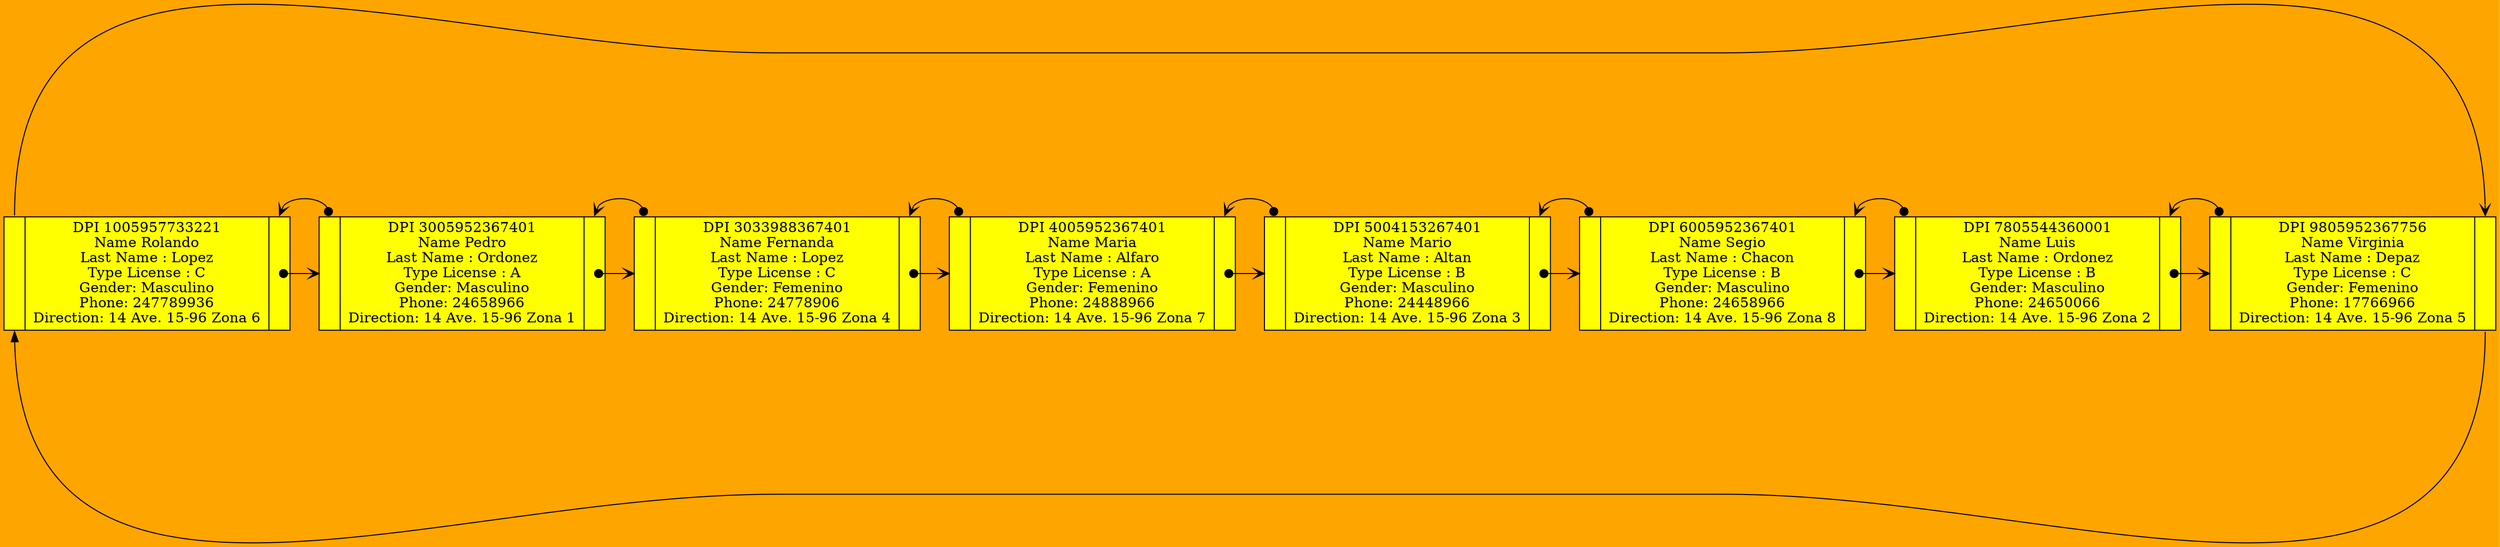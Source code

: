 digraph report1 {
	  rankdir=LR;
	 graph[bgcolor = orange]
	 node [shape=record,width=0.25,height =0.25,style=filled, fillcolor=lemonchiffon1];
		edge [color=black,tailclip=false];
	nodesep=1.5;
	ranksep = 0.4; 
	 splines=true; 
	pos0[fillcolor=yellow,label = "{<ref1>|<data> DPI 1005957733221\nName Rolando\nLast Name : Lopez\nType License : C\nGender: Masculino\nPhone: 247789936\nDirection: 14 Ave. 15-96 Zona 6 | <ref> }"];
	pos1[fillcolor=yellow,label = "{<ref1>|<data> DPI 3005952367401\nName Pedro\nLast Name : Ordonez\nType License : A\nGender: Masculino\nPhone: 24658966\nDirection: 14 Ave. 15-96 Zona 1 | <ref> }"];
	pos2[fillcolor=yellow,label = "{<ref1>|<data> DPI 3033988367401\nName Fernanda\nLast Name : Lopez\nType License : C\nGender: Femenino\nPhone: 24778906\nDirection: 14 Ave. 15-96 Zona 4 | <ref> }"];
	pos3[fillcolor=yellow,label = "{<ref1>|<data> DPI 4005952367401\nName Maria\nLast Name : Alfaro\nType License : A\nGender: Femenino\nPhone: 24888966\nDirection: 14 Ave. 15-96 Zona 7 | <ref> }"];
	pos4[fillcolor=yellow,label = "{<ref1>|<data> DPI 5004153267401\nName Mario\nLast Name : Altan\nType License : B\nGender: Masculino\nPhone: 24448966\nDirection: 14 Ave. 15-96 Zona 3 | <ref> }"];
	pos5[fillcolor=yellow,label = "{<ref1>|<data> DPI 6005952367401\nName Segio\nLast Name : Chacon\nType License : B\nGender: Masculino\nPhone: 24658966\nDirection: 14 Ave. 15-96 Zona 8 | <ref> }"];
	pos6[fillcolor=yellow,label = "{<ref1>|<data> DPI 7805544360001\nName Luis\nLast Name : Ordonez\nType License : B\nGender: Masculino\nPhone: 24650066\nDirection: 14 Ave. 15-96 Zona 2 | <ref> }"];
	pos7[fillcolor=yellow,label = "{<ref1>|<data> DPI 9805952367756\nName Virginia\nLast Name : Depaz\nType License : C\nGender: Femenino\nPhone: 17766966\nDirection: 14 Ave. 15-96 Zona 5 | <ref> }"];
	pos0:ref:c -> pos1:ref1:c[arrowhead=vee, arrowtail=dot, dir=both];
	pos1:ref1:n -> pos0:ref:n[arrowhead=vee, arrowtail=dot, dir=both];
	pos1:ref:c -> pos2:ref1:c[arrowhead=vee, arrowtail=dot, dir=both];
	pos2:ref1:n -> pos1:ref:n[arrowhead=vee, arrowtail=dot, dir=both];
	pos2:ref:c -> pos3:ref1:c[arrowhead=vee, arrowtail=dot, dir=both];
	pos3:ref1:n -> pos2:ref:n[arrowhead=vee, arrowtail=dot, dir=both];
	pos3:ref:c -> pos4:ref1:c[arrowhead=vee, arrowtail=dot, dir=both];
	pos4:ref1:n -> pos3:ref:n[arrowhead=vee, arrowtail=dot, dir=both];
	pos4:ref:c -> pos5:ref1:c[arrowhead=vee, arrowtail=dot, dir=both];
	pos5:ref1:n -> pos4:ref:n[arrowhead=vee, arrowtail=dot, dir=both];
	pos5:ref:c -> pos6:ref1:c[arrowhead=vee, arrowtail=dot, dir=both];
	pos6:ref1:n -> pos5:ref:n[arrowhead=vee, arrowtail=dot, dir=both];
	pos6:ref:c -> pos7:ref1:c[arrowhead=vee, arrowtail=dot, dir=both];
	pos7:ref1:n -> pos6:ref:n[arrowhead=vee, arrowtail=dot, dir=both];
	pos0:ref1:n ->  pos7:ref:n[dir=forward,arrowhead=vee];
	pos0:ref1:s ->  pos7:ref:s[splines="false",dir=back,arrowhead=vee];
	}